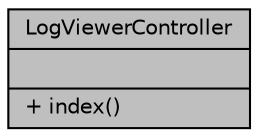 digraph "LogViewerController"
{
 // LATEX_PDF_SIZE
  bgcolor="transparent";
  edge [fontname="Helvetica",fontsize="10",labelfontname="Helvetica",labelfontsize="10"];
  node [fontname="Helvetica",fontsize="10",shape=record];
  Node1 [label="{LogViewerController\n||+ index()\l}",height=0.2,width=0.4,color="black", fillcolor="grey75", style="filled", fontcolor="black",tooltip="Controlador para la gestión de logs del sistema."];
}
